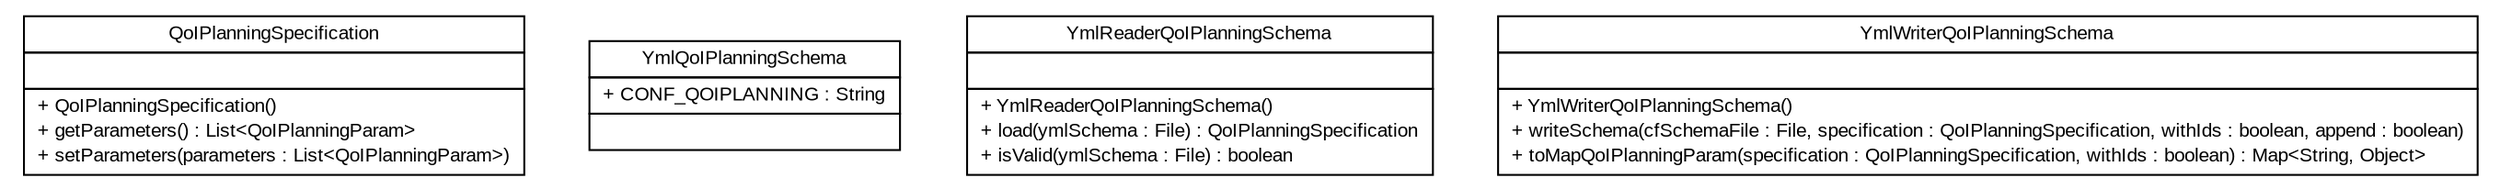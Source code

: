 #!/usr/local/bin/dot
#
# Class diagram 
# Generated by UMLGraph version R5_6-24-gf6e263 (http://www.umlgraph.org/)
#

digraph G {
	edge [fontname="arial",fontsize=10,labelfontname="arial",labelfontsize=10];
	node [fontname="arial",fontsize=10,shape=plaintext];
	nodesep=0.25;
	ranksep=0.5;
	// gov.sandia.cf.application.configuration.qoiplanning.QoIPlanningSpecification
	c3972 [label=<<table title="gov.sandia.cf.application.configuration.qoiplanning.QoIPlanningSpecification" border="0" cellborder="1" cellspacing="0" cellpadding="2" port="p" href="./QoIPlanningSpecification.html">
		<tr><td><table border="0" cellspacing="0" cellpadding="1">
<tr><td align="center" balign="center"> QoIPlanningSpecification </td></tr>
		</table></td></tr>
		<tr><td><table border="0" cellspacing="0" cellpadding="1">
<tr><td align="left" balign="left">  </td></tr>
		</table></td></tr>
		<tr><td><table border="0" cellspacing="0" cellpadding="1">
<tr><td align="left" balign="left"> + QoIPlanningSpecification() </td></tr>
<tr><td align="left" balign="left"> + getParameters() : List&lt;QoIPlanningParam&gt; </td></tr>
<tr><td align="left" balign="left"> + setParameters(parameters : List&lt;QoIPlanningParam&gt;) </td></tr>
		</table></td></tr>
		</table>>, URL="./QoIPlanningSpecification.html", fontname="arial", fontcolor="black", fontsize=10.0];
	// gov.sandia.cf.application.configuration.qoiplanning.YmlQoIPlanningSchema
	c3973 [label=<<table title="gov.sandia.cf.application.configuration.qoiplanning.YmlQoIPlanningSchema" border="0" cellborder="1" cellspacing="0" cellpadding="2" port="p" href="./YmlQoIPlanningSchema.html">
		<tr><td><table border="0" cellspacing="0" cellpadding="1">
<tr><td align="center" balign="center"> YmlQoIPlanningSchema </td></tr>
		</table></td></tr>
		<tr><td><table border="0" cellspacing="0" cellpadding="1">
<tr><td align="left" balign="left"> + CONF_QOIPLANNING : String </td></tr>
		</table></td></tr>
		<tr><td><table border="0" cellspacing="0" cellpadding="1">
<tr><td align="left" balign="left">  </td></tr>
		</table></td></tr>
		</table>>, URL="./YmlQoIPlanningSchema.html", fontname="arial", fontcolor="black", fontsize=10.0];
	// gov.sandia.cf.application.configuration.qoiplanning.YmlReaderQoIPlanningSchema
	c3974 [label=<<table title="gov.sandia.cf.application.configuration.qoiplanning.YmlReaderQoIPlanningSchema" border="0" cellborder="1" cellspacing="0" cellpadding="2" port="p" href="./YmlReaderQoIPlanningSchema.html">
		<tr><td><table border="0" cellspacing="0" cellpadding="1">
<tr><td align="center" balign="center"> YmlReaderQoIPlanningSchema </td></tr>
		</table></td></tr>
		<tr><td><table border="0" cellspacing="0" cellpadding="1">
<tr><td align="left" balign="left">  </td></tr>
		</table></td></tr>
		<tr><td><table border="0" cellspacing="0" cellpadding="1">
<tr><td align="left" balign="left"> + YmlReaderQoIPlanningSchema() </td></tr>
<tr><td align="left" balign="left"> + load(ymlSchema : File) : QoIPlanningSpecification </td></tr>
<tr><td align="left" balign="left"> + isValid(ymlSchema : File) : boolean </td></tr>
		</table></td></tr>
		</table>>, URL="./YmlReaderQoIPlanningSchema.html", fontname="arial", fontcolor="black", fontsize=10.0];
	// gov.sandia.cf.application.configuration.qoiplanning.YmlWriterQoIPlanningSchema
	c3975 [label=<<table title="gov.sandia.cf.application.configuration.qoiplanning.YmlWriterQoIPlanningSchema" border="0" cellborder="1" cellspacing="0" cellpadding="2" port="p" href="./YmlWriterQoIPlanningSchema.html">
		<tr><td><table border="0" cellspacing="0" cellpadding="1">
<tr><td align="center" balign="center"> YmlWriterQoIPlanningSchema </td></tr>
		</table></td></tr>
		<tr><td><table border="0" cellspacing="0" cellpadding="1">
<tr><td align="left" balign="left">  </td></tr>
		</table></td></tr>
		<tr><td><table border="0" cellspacing="0" cellpadding="1">
<tr><td align="left" balign="left"> + YmlWriterQoIPlanningSchema() </td></tr>
<tr><td align="left" balign="left"> + writeSchema(cfSchemaFile : File, specification : QoIPlanningSpecification, withIds : boolean, append : boolean) </td></tr>
<tr><td align="left" balign="left"> + toMapQoIPlanningParam(specification : QoIPlanningSpecification, withIds : boolean) : Map&lt;String, Object&gt; </td></tr>
		</table></td></tr>
		</table>>, URL="./YmlWriterQoIPlanningSchema.html", fontname="arial", fontcolor="black", fontsize=10.0];
}

